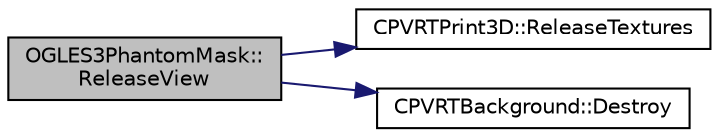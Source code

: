 digraph "OGLES3PhantomMask::ReleaseView"
{
  edge [fontname="Helvetica",fontsize="10",labelfontname="Helvetica",labelfontsize="10"];
  node [fontname="Helvetica",fontsize="10",shape=record];
  rankdir="LR";
  Node1 [label="OGLES3PhantomMask::\lReleaseView",height=0.2,width=0.4,color="black", fillcolor="grey75", style="filled", fontcolor="black"];
  Node1 -> Node2 [color="midnightblue",fontsize="10",style="solid",fontname="Helvetica"];
  Node2 [label="CPVRTPrint3D::ReleaseTextures",height=0.2,width=0.4,color="black", fillcolor="white", style="filled",URL="$class_c_p_v_r_t_print3_d.html#a951bd6afe2007f942eca8474cd0025e3",tooltip="Deallocate the memory allocated in SetTextures(...) "];
  Node1 -> Node3 [color="midnightblue",fontsize="10",style="solid",fontname="Helvetica"];
  Node3 [label="CPVRTBackground::Destroy",height=0.2,width=0.4,color="black", fillcolor="white", style="filled",URL="$class_c_p_v_r_t_background.html#afaf4b3af646b48eedcd3e9479c47bb87",tooltip="Destroys the background and releases API specific resources. "];
}
